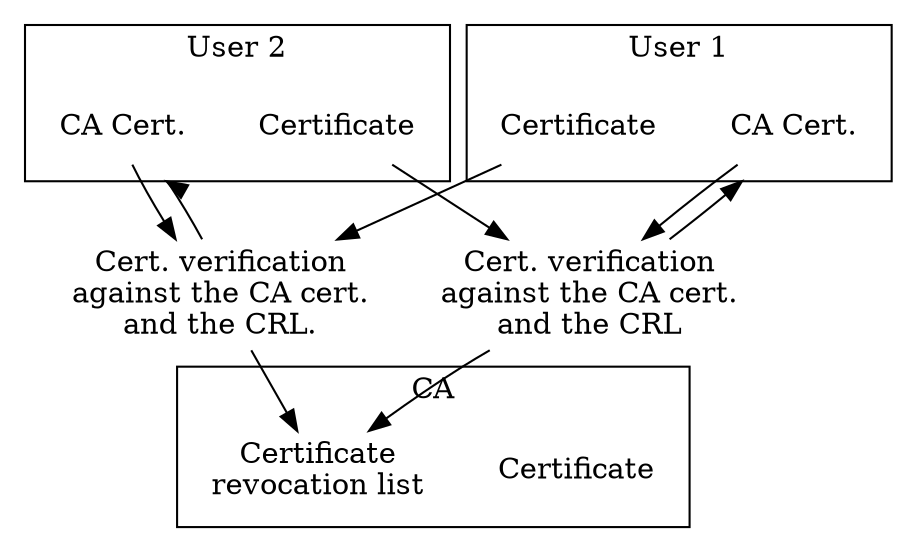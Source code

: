 digraph G {
compound="true";
overlap="scale";
labelfloat="true";
splines="true";
   subgraph cluster1 {
   label="CA";
      ca_cert[label="Certificate", shapefile="img/pub_key.png", color="white"];
      ca_crl[label="Certificate\nrevocation list" , shapefile="img/crl.png", color="white"];
   }
   subgraph cluster2 {
   label="User 1";
      //user1_key [label="Private key", shapefile="img/priv_key.png", color="white"];
      user1_cert [label="Certificate", shapefile="img/cert.png", color="white"];
      user1_ca_cert[label="CA Cert.", shapefile="img/pub_key.png", color="white"];
   }

   subgraph cluster3 {
   label="User 2";
      //user2_key [label="Private key", shapefile="img/priv_key.png", color="white"];
      user2_cert [label="Certificate", shapefile="img/cert.png", color="white"];
      user2_ca_cert[label="CA Cert.", shapefile="img/pub_key.png", color="white"];
   }


   user1_cert_verif [label="Cert. verification\nagainst the CA cert.\nand the CRL.", shapefile="img/cert.png", color="white"];
   user2_cert_verif [label="Cert. verification\nagainst the CA cert.\nand the CRL", shapefile="img/cert.png", color="white"];


   user1_cert->user1_cert_verif;
   user1_cert_verif->user2_ca_cert [lhead=cluster3];
   user1_ca_cert->user2_cert_verif;
   user1_cert_verif->ca_crl;

   user2_cert->user2_cert_verif;
   user2_cert_verif->user1_ca_cert [lhead=cluster2];
   user2_ca_cert->user1_cert_verif;
   user2_cert_verif->ca_crl;
}
